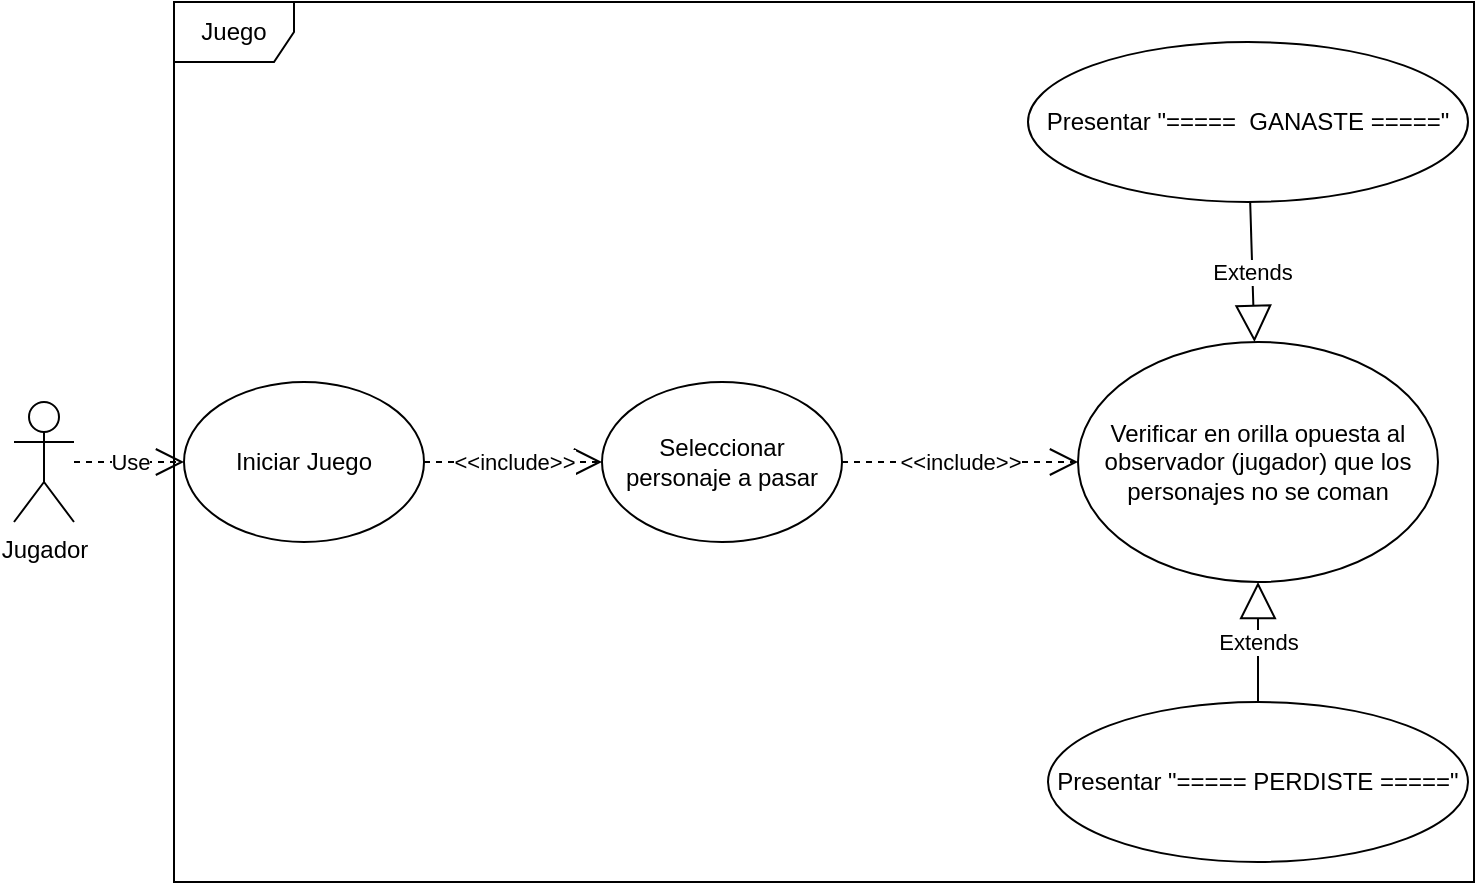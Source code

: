 <mxfile>
    <diagram id="AYCIciPir0RGrKzQzy5o" name="Page-1">
        <mxGraphModel dx="700" dy="563" grid="1" gridSize="10" guides="1" tooltips="1" connect="1" arrows="1" fold="1" page="1" pageScale="1" pageWidth="850" pageHeight="1100" math="0" shadow="0">
            <root>
                <mxCell id="0"/>
                <mxCell id="1" parent="0"/>
                <mxCell id="16" value="Juego" style="shape=umlFrame;whiteSpace=wrap;html=1;" parent="1" vertex="1">
                    <mxGeometry x="113" y="80" width="650" height="440" as="geometry"/>
                </mxCell>
                <mxCell id="2" value="Jugador" style="shape=umlActor;verticalLabelPosition=bottom;verticalAlign=top;html=1;outlineConnect=0;" parent="1" vertex="1">
                    <mxGeometry x="33" y="280" width="30" height="60" as="geometry"/>
                </mxCell>
                <mxCell id="3" value="Iniciar Juego" style="ellipse;whiteSpace=wrap;html=1;" parent="1" vertex="1">
                    <mxGeometry x="118" y="270" width="120" height="80" as="geometry"/>
                </mxCell>
                <mxCell id="4" value="Seleccionar personaje a pasar" style="ellipse;whiteSpace=wrap;html=1;" parent="1" vertex="1">
                    <mxGeometry x="327" y="270" width="120" height="80" as="geometry"/>
                </mxCell>
                <mxCell id="5" value="Verificar en orilla opuesta al observador (jugador) que los personajes no se coman" style="ellipse;whiteSpace=wrap;html=1;" parent="1" vertex="1">
                    <mxGeometry x="565" y="250" width="180" height="120" as="geometry"/>
                </mxCell>
                <mxCell id="6" value="Presentar &quot;=====&amp;nbsp; GANASTE =====&quot;" style="ellipse;whiteSpace=wrap;html=1;" parent="1" vertex="1">
                    <mxGeometry x="540" y="100" width="220" height="80" as="geometry"/>
                </mxCell>
                <mxCell id="7" value="Presentar &quot;===== PERDISTE =====&quot;" style="ellipse;whiteSpace=wrap;html=1;" parent="1" vertex="1">
                    <mxGeometry x="550" y="430" width="210" height="80" as="geometry"/>
                </mxCell>
                <mxCell id="8" value="Use" style="endArrow=open;endSize=12;dashed=1;html=1;" parent="1" source="2" target="3" edge="1">
                    <mxGeometry width="160" relative="1" as="geometry">
                        <mxPoint x="363" y="260" as="sourcePoint"/>
                        <mxPoint x="523" y="260" as="targetPoint"/>
                    </mxGeometry>
                </mxCell>
                <mxCell id="11" value="&amp;lt;&amp;lt;include&amp;gt;&amp;gt;" style="endArrow=open;endSize=12;dashed=1;html=1;" parent="1" source="3" target="4" edge="1">
                    <mxGeometry width="160" relative="1" as="geometry">
                        <mxPoint x="188" y="140" as="sourcePoint"/>
                        <mxPoint x="188" y="280" as="targetPoint"/>
                    </mxGeometry>
                </mxCell>
                <mxCell id="12" value="&amp;lt;&amp;lt;include&amp;gt;&amp;gt;" style="endArrow=open;endSize=12;dashed=1;html=1;" parent="1" source="4" target="5" edge="1">
                    <mxGeometry width="160" relative="1" as="geometry">
                        <mxPoint x="248" y="320" as="sourcePoint"/>
                        <mxPoint x="303" y="320" as="targetPoint"/>
                    </mxGeometry>
                </mxCell>
                <mxCell id="13" value="Extends" style="endArrow=block;endSize=16;endFill=0;html=1;" parent="1" source="6" target="5" edge="1">
                    <mxGeometry width="160" relative="1" as="geometry">
                        <mxPoint x="420" y="260" as="sourcePoint"/>
                        <mxPoint x="580" y="260" as="targetPoint"/>
                    </mxGeometry>
                </mxCell>
                <mxCell id="14" value="Extends" style="endArrow=block;endSize=16;endFill=0;html=1;" parent="1" source="7" target="5" edge="1">
                    <mxGeometry width="160" relative="1" as="geometry">
                        <mxPoint x="665" y="190" as="sourcePoint"/>
                        <mxPoint x="665" y="260" as="targetPoint"/>
                    </mxGeometry>
                </mxCell>
            </root>
        </mxGraphModel>
    </diagram>
</mxfile>